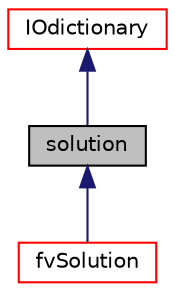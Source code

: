 digraph "solution"
{
  bgcolor="transparent";
  edge [fontname="Helvetica",fontsize="10",labelfontname="Helvetica",labelfontsize="10"];
  node [fontname="Helvetica",fontsize="10",shape=record];
  Node1 [label="solution",height=0.2,width=0.4,color="black", fillcolor="grey75", style="filled", fontcolor="black"];
  Node2 -> Node1 [dir="back",color="midnightblue",fontsize="10",style="solid",fontname="Helvetica"];
  Node2 [label="IOdictionary",height=0.2,width=0.4,color="red",URL="$a01163.html",tooltip="IOdictionary is derived from dictionary and IOobject to give the dictionary automatic IO functionalit..."];
  Node1 -> Node3 [dir="back",color="midnightblue",fontsize="10",style="solid",fontname="Helvetica"];
  Node3 [label="fvSolution",height=0.2,width=0.4,color="red",URL="$a00883.html",tooltip="Selector class for finite volume solution solution. fvMesh is derived from fvSolution so that all fie..."];
}
